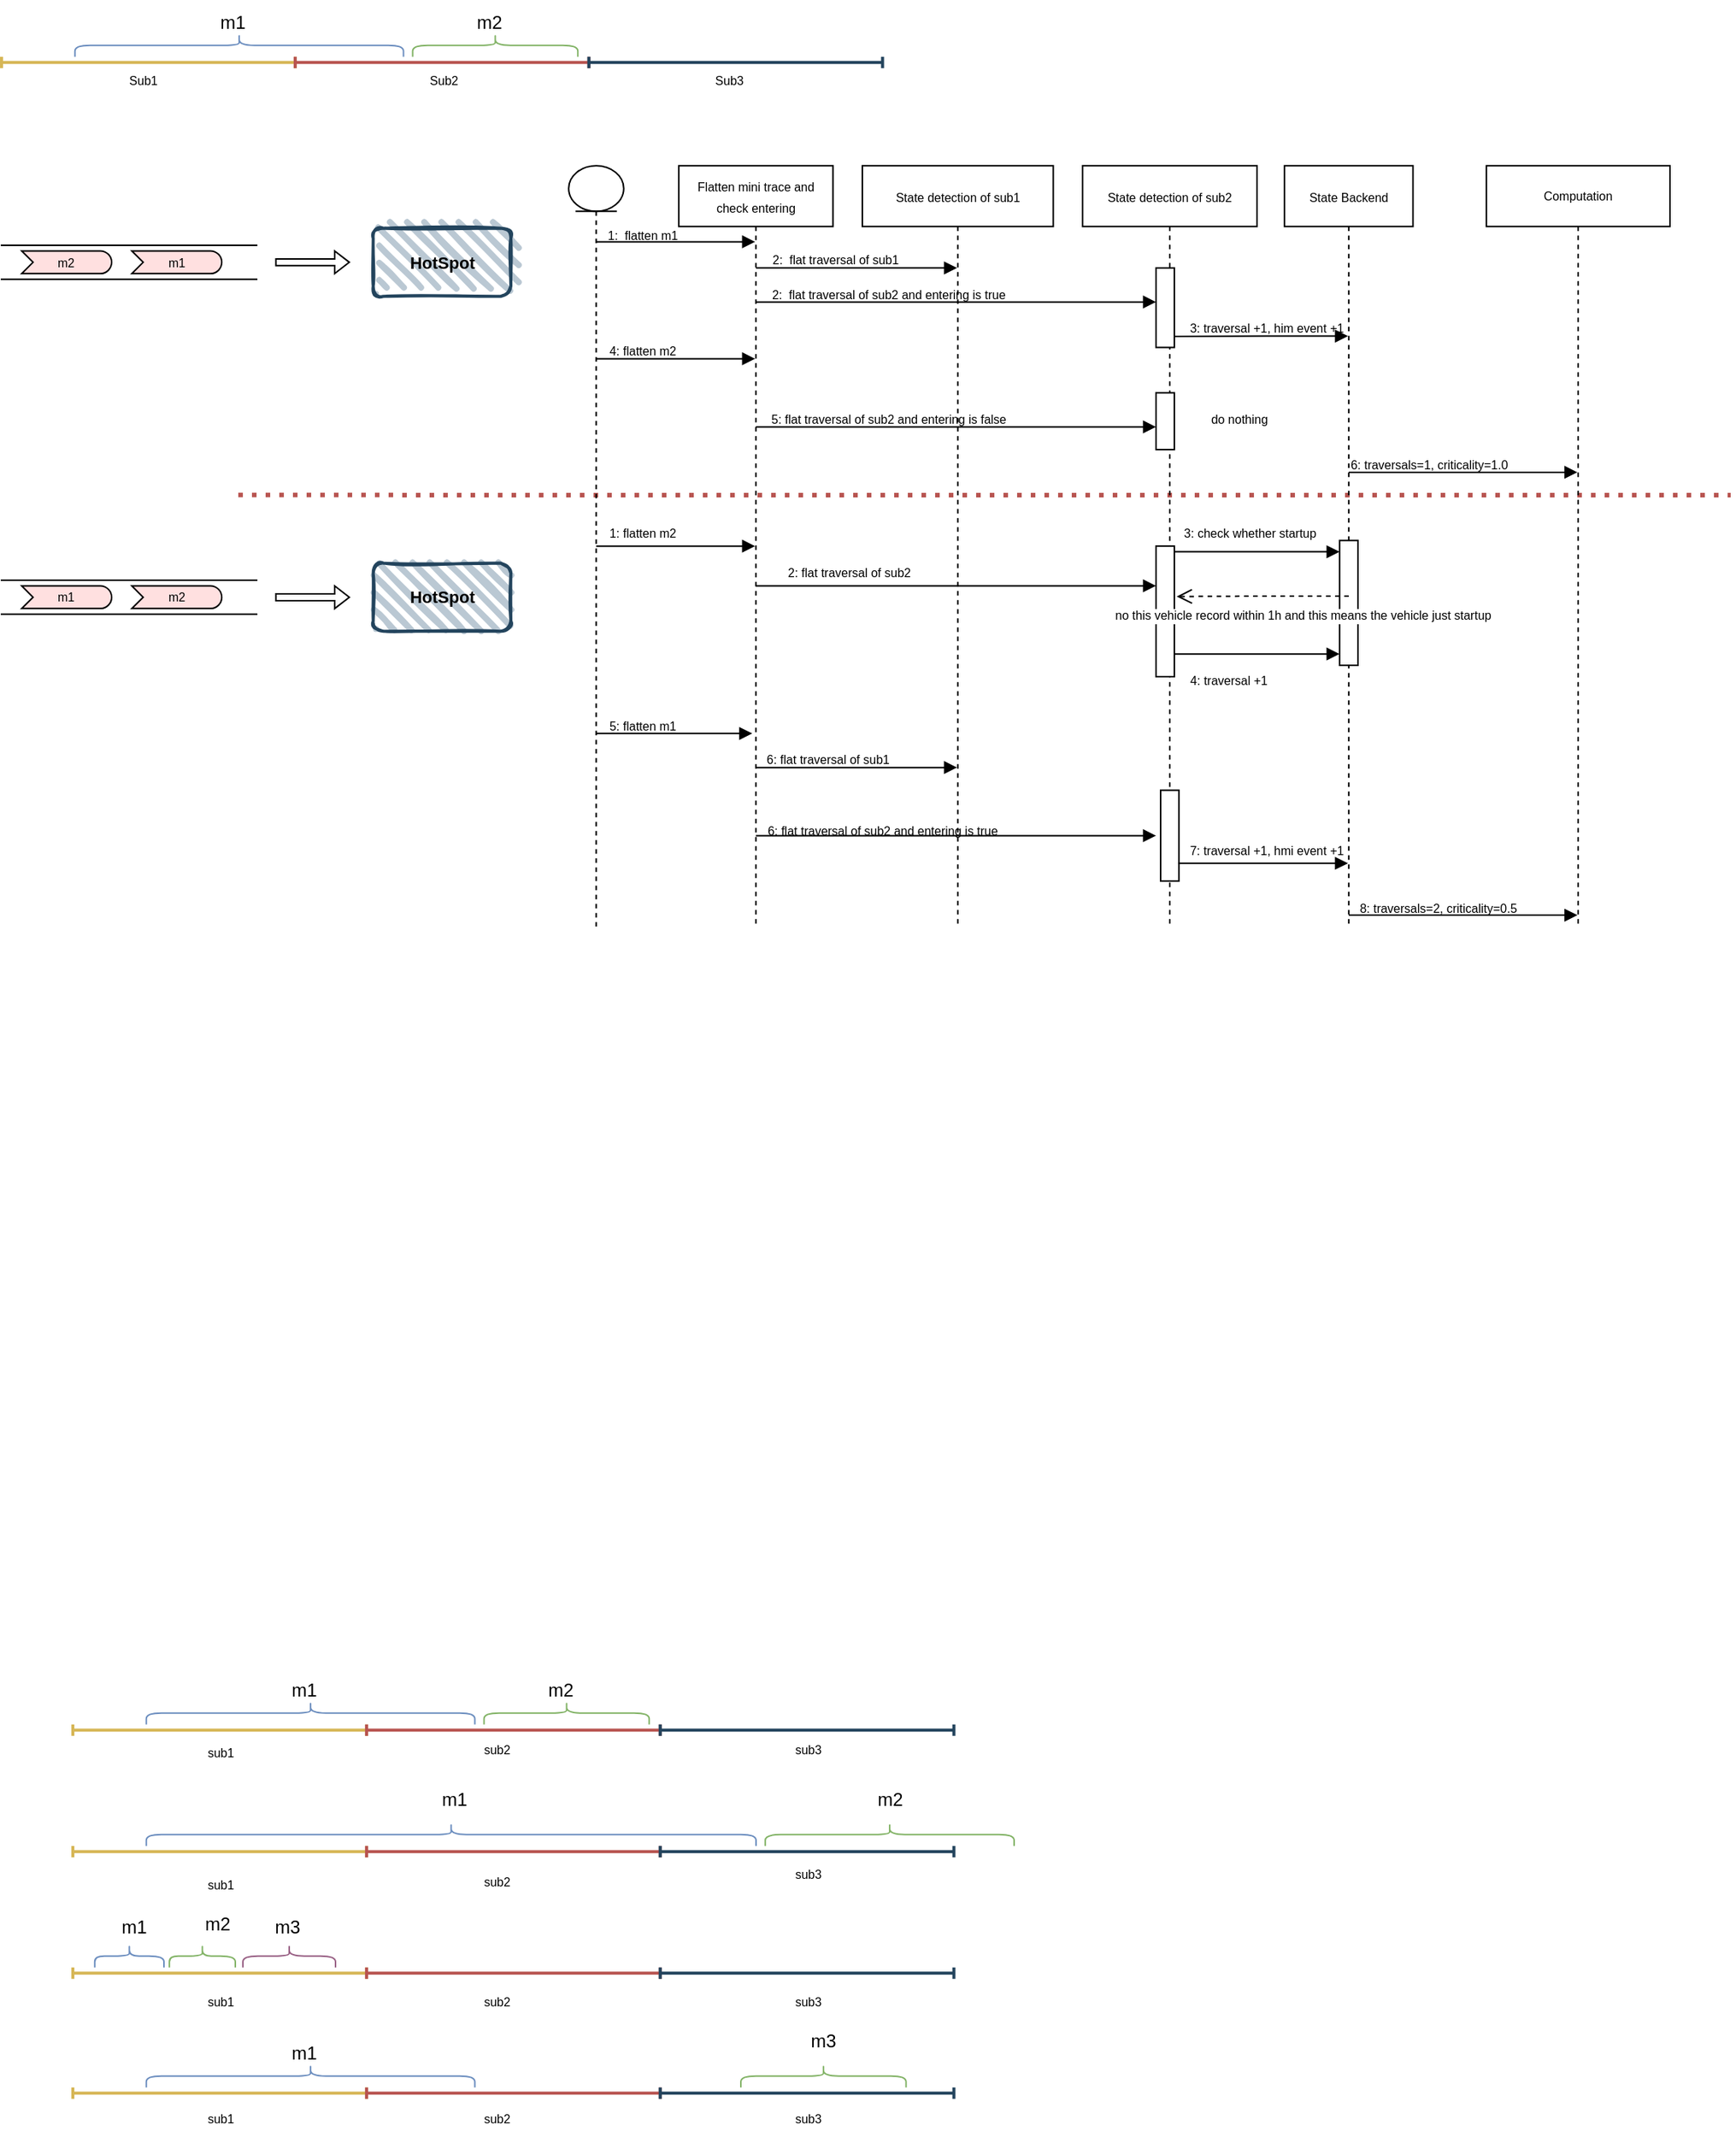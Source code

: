 <mxfile version="20.6.2" type="github">
  <diagram id="Re0tyrblCZsP9Vm3o1qq" name="第 1 页">
    <mxGraphModel dx="1416" dy="704" grid="1" gridSize="11" guides="1" tooltips="1" connect="1" arrows="1" fold="1" page="1" pageScale="1" pageWidth="827" pageHeight="1169" math="0" shadow="0">
      <root>
        <mxCell id="0" />
        <mxCell id="1" parent="0" />
        <mxCell id="pkjz_35HItkrrQwIqdnt-161" value="" style="group" parent="1" vertex="1" connectable="0">
          <mxGeometry x="41" y="90" width="1099" height="610" as="geometry" />
        </mxCell>
        <mxCell id="pkjz_35HItkrrQwIqdnt-41" value="" style="shape=crossbar;whiteSpace=wrap;html=1;rounded=1;fillColor=#fff2cc;strokeColor=#d6b656;strokeWidth=2;" parent="pkjz_35HItkrrQwIqdnt-161" vertex="1">
          <mxGeometry y="37.377" width="193.443" height="7.475" as="geometry" />
        </mxCell>
        <mxCell id="pkjz_35HItkrrQwIqdnt-42" value="" style="shape=crossbar;whiteSpace=wrap;html=1;rounded=1;fillColor=#f8cecc;strokeColor=#b85450;strokeWidth=2;" parent="pkjz_35HItkrrQwIqdnt-161" vertex="1">
          <mxGeometry x="193.443" y="37.377" width="193.443" height="7.475" as="geometry" />
        </mxCell>
        <mxCell id="pkjz_35HItkrrQwIqdnt-43" value="" style="shape=crossbar;whiteSpace=wrap;html=1;rounded=1;fillColor=#bac8d3;strokeColor=#23445d;strokeWidth=2;" parent="pkjz_35HItkrrQwIqdnt-161" vertex="1">
          <mxGeometry x="386.887" y="37.377" width="193.443" height="7.475" as="geometry" />
        </mxCell>
        <mxCell id="pkjz_35HItkrrQwIqdnt-45" value="" style="shape=curlyBracket;whiteSpace=wrap;html=1;rounded=1;labelPosition=left;verticalLabelPosition=middle;align=right;verticalAlign=middle;direction=south;fillColor=#dae8fc;strokeColor=#6c8ebf;" parent="pkjz_35HItkrrQwIqdnt-161" vertex="1">
          <mxGeometry x="48.361" y="22.426" width="216.415" height="14.951" as="geometry" />
        </mxCell>
        <mxCell id="pkjz_35HItkrrQwIqdnt-46" value="" style="shape=curlyBracket;whiteSpace=wrap;html=1;rounded=1;labelPosition=left;verticalLabelPosition=middle;align=right;verticalAlign=middle;direction=south;fillColor=#d5e8d4;strokeColor=#82b366;" parent="pkjz_35HItkrrQwIqdnt-161" vertex="1">
          <mxGeometry x="270.821" y="22.426" width="108.812" height="14.951" as="geometry" />
        </mxCell>
        <mxCell id="pkjz_35HItkrrQwIqdnt-47" value="m1" style="text;html=1;align=center;verticalAlign=middle;resizable=0;points=[];autosize=1;strokeColor=none;fillColor=none;" parent="pkjz_35HItkrrQwIqdnt-161" vertex="1">
          <mxGeometry x="132.388" width="40" height="30" as="geometry" />
        </mxCell>
        <mxCell id="pkjz_35HItkrrQwIqdnt-48" value="m2" style="text;html=1;align=center;verticalAlign=middle;resizable=0;points=[];autosize=1;strokeColor=none;fillColor=none;" parent="pkjz_35HItkrrQwIqdnt-161" vertex="1">
          <mxGeometry x="301.046" width="40" height="30" as="geometry" />
        </mxCell>
        <mxCell id="pkjz_35HItkrrQwIqdnt-49" value="&lt;font style=&quot;font-size: 8px;&quot;&gt;Sub1&lt;/font&gt;" style="text;html=1;align=center;verticalAlign=middle;resizable=0;points=[];autosize=1;strokeColor=none;fillColor=none;" parent="pkjz_35HItkrrQwIqdnt-161" vertex="1">
          <mxGeometry x="72.541" y="37.377" width="40" height="30" as="geometry" />
        </mxCell>
        <mxCell id="pkjz_35HItkrrQwIqdnt-50" value="&lt;font style=&quot;font-size: 8px;&quot;&gt;Sub2&lt;/font&gt;" style="text;html=1;align=center;verticalAlign=middle;resizable=0;points=[];autosize=1;strokeColor=none;fillColor=none;" parent="pkjz_35HItkrrQwIqdnt-161" vertex="1">
          <mxGeometry x="270.821" y="37.377" width="40" height="30" as="geometry" />
        </mxCell>
        <mxCell id="pkjz_35HItkrrQwIqdnt-51" value="&lt;font style=&quot;font-size: 8px;&quot;&gt;Sub3&lt;/font&gt;" style="text;html=1;align=center;verticalAlign=middle;resizable=0;points=[];autosize=1;strokeColor=none;fillColor=none;" parent="pkjz_35HItkrrQwIqdnt-161" vertex="1">
          <mxGeometry x="459.428" y="37.377" width="40" height="30" as="geometry" />
        </mxCell>
        <mxCell id="pkjz_35HItkrrQwIqdnt-66" value="" style="shape=partialRectangle;whiteSpace=wrap;html=1;left=0;right=0;fillColor=none;fontSize=8;" parent="pkjz_35HItkrrQwIqdnt-161" vertex="1">
          <mxGeometry y="161.471" width="168.054" height="22.426" as="geometry" />
        </mxCell>
        <mxCell id="pkjz_35HItkrrQwIqdnt-71" value="m1" style="html=1;outlineConnect=0;whiteSpace=wrap;fillColor=#FFE0E0;shape=mxgraph.archimate3.event;fontSize=8;" parent="pkjz_35HItkrrQwIqdnt-161" vertex="1">
          <mxGeometry x="85.84" y="165.208" width="59.242" height="14.951" as="geometry" />
        </mxCell>
        <mxCell id="pkjz_35HItkrrQwIqdnt-73" value="m2" style="html=1;outlineConnect=0;whiteSpace=wrap;fillColor=#FFE0E0;shape=mxgraph.archimate3.event;fontSize=8;" parent="pkjz_35HItkrrQwIqdnt-161" vertex="1">
          <mxGeometry x="13.299" y="165.208" width="59.242" height="14.951" as="geometry" />
        </mxCell>
        <mxCell id="pkjz_35HItkrrQwIqdnt-74" value="&lt;b&gt;&lt;font style=&quot;font-size: 11px;&quot;&gt;HotSpot&lt;/font&gt;&lt;/b&gt;" style="rounded=1;whiteSpace=wrap;html=1;strokeWidth=2;fillWeight=4;hachureGap=8;hachureAngle=45;fillColor=#bac8d3;sketch=1;fontSize=8;strokeColor=#23445d;" parent="pkjz_35HItkrrQwIqdnt-161" vertex="1">
          <mxGeometry x="244.827" y="150.257" width="90.677" height="44.853" as="geometry" />
        </mxCell>
        <mxCell id="pkjz_35HItkrrQwIqdnt-79" value="" style="shape=singleArrow;whiteSpace=wrap;html=1;fontSize=11;" parent="pkjz_35HItkrrQwIqdnt-161" vertex="1">
          <mxGeometry x="180.749" y="165.208" width="48.361" height="14.951" as="geometry" />
        </mxCell>
        <mxCell id="pkjz_35HItkrrQwIqdnt-88" value="&lt;font style=&quot;font-size: 8px;&quot;&gt;Flatten&amp;nbsp;mini trace and check entering&lt;/font&gt;" style="shape=umlLifeline;perimeter=lifelinePerimeter;whiteSpace=wrap;html=1;container=1;collapsible=0;recursiveResize=0;outlineConnect=0;fontSize=11;" parent="pkjz_35HItkrrQwIqdnt-161" vertex="1">
          <mxGeometry x="446.129" y="109.142" width="101.558" height="500.858" as="geometry" />
        </mxCell>
        <mxCell id="pkjz_35HItkrrQwIqdnt-129" value="" style="endArrow=none;html=1;rounded=0;dashed=1;dashPattern=1 2;fontSize=8;fillColor=#f8cecc;strokeColor=#b85450;gradientColor=#ea6b66;strokeWidth=3;" parent="pkjz_35HItkrrQwIqdnt-88" edge="1">
          <mxGeometry relative="1" as="geometry">
            <mxPoint x="-290.165" y="216.789" as="sourcePoint" />
            <mxPoint x="692.871" y="216.858" as="targetPoint" />
          </mxGeometry>
        </mxCell>
        <mxCell id="pkjz_35HItkrrQwIqdnt-130" value="" style="resizable=0;html=1;align=right;verticalAlign=bottom;fontSize=8;" parent="pkjz_35HItkrrQwIqdnt-129" connectable="0" vertex="1">
          <mxGeometry x="1" relative="1" as="geometry" />
        </mxCell>
        <mxCell id="pkjz_35HItkrrQwIqdnt-147" value="" style="html=1;verticalAlign=bottom;endArrow=block;rounded=0;strokeWidth=1;fontSize=8;" parent="pkjz_35HItkrrQwIqdnt-88" source="pkjz_35HItkrrQwIqdnt-92" edge="1">
          <mxGeometry width="80" relative="1" as="geometry">
            <mxPoint x="-48.361" y="373.775" as="sourcePoint" />
            <mxPoint x="48.361" y="373.775" as="targetPoint" />
          </mxGeometry>
        </mxCell>
        <mxCell id="pkjz_35HItkrrQwIqdnt-89" value="&lt;font style=&quot;font-size: 8px;&quot;&gt;State detection of sub1&lt;/font&gt;" style="shape=umlLifeline;perimeter=lifelinePerimeter;whiteSpace=wrap;html=1;container=1;collapsible=0;recursiveResize=0;outlineConnect=0;fontSize=11;" parent="pkjz_35HItkrrQwIqdnt-161" vertex="1">
          <mxGeometry x="567.031" y="109.142" width="125.738" height="500.858" as="geometry" />
        </mxCell>
        <mxCell id="pkjz_35HItkrrQwIqdnt-111" value="5: flat traversal of sub2 and entering is false" style="text;html=1;align=center;verticalAlign=middle;resizable=0;points=[];autosize=1;strokeColor=none;fillColor=none;fontSize=8;" parent="pkjz_35HItkrrQwIqdnt-89" vertex="1">
          <mxGeometry x="-72.541" y="156.985" width="180" height="20" as="geometry" />
        </mxCell>
        <mxCell id="pkjz_35HItkrrQwIqdnt-151" value="6: flat traversal of sub1" style="text;html=1;align=center;verticalAlign=middle;resizable=0;points=[];autosize=1;strokeColor=none;fillColor=none;fontSize=8;" parent="pkjz_35HItkrrQwIqdnt-89" vertex="1">
          <mxGeometry x="-72.541" y="381.25" width="100" height="20" as="geometry" />
        </mxCell>
        <mxCell id="pkjz_35HItkrrQwIqdnt-90" value="&lt;font style=&quot;font-size: 8px;&quot;&gt;State Backend&lt;/font&gt;" style="shape=umlLifeline;perimeter=lifelinePerimeter;whiteSpace=wrap;html=1;container=1;collapsible=0;recursiveResize=0;outlineConnect=0;fontSize=11;" parent="pkjz_35HItkrrQwIqdnt-161" vertex="1">
          <mxGeometry x="845.106" y="109.142" width="84.631" height="500.858" as="geometry" />
        </mxCell>
        <mxCell id="pkjz_35HItkrrQwIqdnt-140" value="" style="html=1;points=[];perimeter=orthogonalPerimeter;fontSize=8;" parent="pkjz_35HItkrrQwIqdnt-90" vertex="1">
          <mxGeometry x="36.271" y="246.691" width="12.09" height="82.23" as="geometry" />
        </mxCell>
        <mxCell id="pkjz_35HItkrrQwIqdnt-136" value="" style="html=1;verticalAlign=bottom;endArrow=block;rounded=0;fontSize=8;" parent="pkjz_35HItkrrQwIqdnt-90" edge="1">
          <mxGeometry width="80" relative="1" as="geometry">
            <mxPoint x="-72.541" y="254.167" as="sourcePoint" />
            <mxPoint x="36.271" y="254.167" as="targetPoint" />
            <Array as="points" />
          </mxGeometry>
        </mxCell>
        <mxCell id="pkjz_35HItkrrQwIqdnt-143" value="" style="html=1;verticalAlign=bottom;endArrow=block;rounded=0;fontSize=8;" parent="pkjz_35HItkrrQwIqdnt-90" edge="1">
          <mxGeometry width="80" relative="1" as="geometry">
            <mxPoint x="-72.541" y="321.446" as="sourcePoint" />
            <mxPoint x="36.271" y="321.446" as="targetPoint" />
            <Array as="points" />
          </mxGeometry>
        </mxCell>
        <mxCell id="pkjz_35HItkrrQwIqdnt-155" value="7: traversal +1, hmi event +1" style="text;html=1;align=center;verticalAlign=middle;resizable=0;points=[];autosize=1;strokeColor=none;fillColor=none;fontSize=8;" parent="pkjz_35HItkrrQwIqdnt-90" vertex="1">
          <mxGeometry x="-72.541" y="441.054" width="120" height="20" as="geometry" />
        </mxCell>
        <mxCell id="pkjz_35HItkrrQwIqdnt-92" value="" style="shape=umlLifeline;participant=umlEntity;perimeter=lifelinePerimeter;whiteSpace=wrap;html=1;container=1;collapsible=0;recursiveResize=0;verticalAlign=top;spacingTop=36;outlineConnect=0;fontSize=11;size=30;" parent="pkjz_35HItkrrQwIqdnt-161" vertex="1">
          <mxGeometry x="373.587" y="109.142" width="36.271" height="500.858" as="geometry" />
        </mxCell>
        <mxCell id="pkjz_35HItkrrQwIqdnt-95" value="" style="html=1;verticalAlign=bottom;endArrow=block;rounded=0;fontSize=11;" parent="pkjz_35HItkrrQwIqdnt-161" target="pkjz_35HItkrrQwIqdnt-88" edge="1">
          <mxGeometry width="80" relative="1" as="geometry">
            <mxPoint x="391.723" y="159.228" as="sourcePoint" />
            <mxPoint x="488.444" y="159.228" as="targetPoint" />
          </mxGeometry>
        </mxCell>
        <mxCell id="pkjz_35HItkrrQwIqdnt-96" value="&lt;font style=&quot;font-size: 8px;&quot;&gt;State detection of sub2&lt;/font&gt;" style="shape=umlLifeline;perimeter=lifelinePerimeter;whiteSpace=wrap;html=1;container=1;collapsible=0;recursiveResize=0;outlineConnect=0;fontSize=11;" parent="pkjz_35HItkrrQwIqdnt-161" vertex="1">
          <mxGeometry x="712.113" y="109.142" width="114.857" height="500.858" as="geometry" />
        </mxCell>
        <mxCell id="pkjz_35HItkrrQwIqdnt-117" value="" style="html=1;points=[];perimeter=orthogonalPerimeter;fontSize=8;" parent="pkjz_35HItkrrQwIqdnt-96" vertex="1">
          <mxGeometry x="48.361" y="149.51" width="12.09" height="37.377" as="geometry" />
        </mxCell>
        <mxCell id="pkjz_35HItkrrQwIqdnt-122" value="" style="html=1;points=[];perimeter=orthogonalPerimeter;fontSize=8;" parent="pkjz_35HItkrrQwIqdnt-96" vertex="1">
          <mxGeometry x="48.361" y="67.279" width="12.09" height="52.328" as="geometry" />
        </mxCell>
        <mxCell id="pkjz_35HItkrrQwIqdnt-135" value="" style="html=1;points=[];perimeter=orthogonalPerimeter;fontSize=8;" parent="pkjz_35HItkrrQwIqdnt-96" vertex="1">
          <mxGeometry x="48.361" y="250.429" width="12.09" height="85.968" as="geometry" />
        </mxCell>
        <mxCell id="pkjz_35HItkrrQwIqdnt-153" value="" style="html=1;points=[];perimeter=orthogonalPerimeter;fontSize=8;" parent="pkjz_35HItkrrQwIqdnt-96" vertex="1">
          <mxGeometry x="51.383" y="411.152" width="12.09" height="59.804" as="geometry" />
        </mxCell>
        <mxCell id="pkjz_35HItkrrQwIqdnt-97" value="" style="html=1;verticalAlign=bottom;endArrow=block;rounded=0;fontSize=11;" parent="pkjz_35HItkrrQwIqdnt-161" source="pkjz_35HItkrrQwIqdnt-88" target="pkjz_35HItkrrQwIqdnt-89" edge="1">
          <mxGeometry width="80" relative="1" as="geometry">
            <mxPoint x="494.49" y="179.688" as="sourcePoint" />
            <mxPoint x="627.482" y="228.75" as="targetPoint" />
            <Array as="points">
              <mxPoint x="530.76" y="176.422" />
              <mxPoint x="591.211" y="176.422" />
            </Array>
          </mxGeometry>
        </mxCell>
        <mxCell id="pkjz_35HItkrrQwIqdnt-99" value="&lt;span style=&quot;font-size: 8px;&quot;&gt;1:&amp;nbsp; flatten m1&lt;/span&gt;" style="text;html=1;align=center;verticalAlign=middle;resizable=0;points=[];autosize=1;strokeColor=none;fillColor=none;fontSize=11;" parent="pkjz_35HItkrrQwIqdnt-161" vertex="1">
          <mxGeometry x="386.887" y="139.044" width="70" height="30" as="geometry" />
        </mxCell>
        <mxCell id="pkjz_35HItkrrQwIqdnt-102" value="" style="html=1;verticalAlign=bottom;endArrow=block;rounded=0;fontSize=8;" parent="pkjz_35HItkrrQwIqdnt-161" source="pkjz_35HItkrrQwIqdnt-88" edge="1">
          <mxGeometry width="80" relative="1" as="geometry">
            <mxPoint x="494.49" y="195.11" as="sourcePoint" />
            <mxPoint x="760.474" y="198.848" as="targetPoint" />
            <Array as="points">
              <mxPoint x="579.121" y="198.848" />
            </Array>
          </mxGeometry>
        </mxCell>
        <mxCell id="pkjz_35HItkrrQwIqdnt-101" value="2:&amp;nbsp; flat traversal of sub1" style="text;html=1;align=center;verticalAlign=middle;resizable=0;points=[];autosize=1;strokeColor=none;fillColor=none;fontSize=8;" parent="pkjz_35HItkrrQwIqdnt-161" vertex="1">
          <mxGeometry x="494.49" y="161.471" width="110" height="20" as="geometry" />
        </mxCell>
        <mxCell id="pkjz_35HItkrrQwIqdnt-103" value="2:&amp;nbsp; flat traversal of sub2 and entering is true" style="text;html=1;align=center;verticalAlign=middle;resizable=0;points=[];autosize=1;strokeColor=none;fillColor=none;fontSize=8;" parent="pkjz_35HItkrrQwIqdnt-161" vertex="1">
          <mxGeometry x="494.49" y="183.897" width="180" height="20" as="geometry" />
        </mxCell>
        <mxCell id="pkjz_35HItkrrQwIqdnt-108" value="" style="html=1;verticalAlign=bottom;endArrow=block;rounded=0;fontSize=8;" parent="pkjz_35HItkrrQwIqdnt-161" source="pkjz_35HItkrrQwIqdnt-92" target="pkjz_35HItkrrQwIqdnt-88" edge="1">
          <mxGeometry width="80" relative="1" as="geometry">
            <mxPoint x="386.887" y="251.176" as="sourcePoint" />
            <mxPoint x="483.608" y="251.176" as="targetPoint" />
            <Array as="points">
              <mxPoint x="458.219" y="236.225" />
            </Array>
          </mxGeometry>
        </mxCell>
        <mxCell id="pkjz_35HItkrrQwIqdnt-109" value="4: flatten m2" style="text;html=1;align=center;verticalAlign=middle;resizable=0;points=[];autosize=1;strokeColor=none;fillColor=none;fontSize=8;" parent="pkjz_35HItkrrQwIqdnt-161" vertex="1">
          <mxGeometry x="386.887" y="221.275" width="70" height="20" as="geometry" />
        </mxCell>
        <mxCell id="pkjz_35HItkrrQwIqdnt-110" value="" style="html=1;verticalAlign=bottom;endArrow=block;rounded=0;fontSize=8;" parent="pkjz_35HItkrrQwIqdnt-161" source="pkjz_35HItkrrQwIqdnt-88" edge="1">
          <mxGeometry width="80" relative="1" as="geometry">
            <mxPoint x="507.789" y="266.127" as="sourcePoint" />
            <mxPoint x="760.474" y="281.078" as="targetPoint" />
            <Array as="points">
              <mxPoint x="651.662" y="281.078" />
            </Array>
          </mxGeometry>
        </mxCell>
        <mxCell id="pkjz_35HItkrrQwIqdnt-121" value="do nothing" style="text;html=1;align=center;verticalAlign=middle;resizable=0;points=[];autosize=1;strokeColor=none;fillColor=none;fontSize=8;" parent="pkjz_35HItkrrQwIqdnt-161" vertex="1">
          <mxGeometry x="784.655" y="266.127" width="60" height="20" as="geometry" />
        </mxCell>
        <mxCell id="pkjz_35HItkrrQwIqdnt-124" value="" style="shape=partialRectangle;whiteSpace=wrap;html=1;left=0;right=0;fillColor=none;fontSize=8;" parent="pkjz_35HItkrrQwIqdnt-161" vertex="1">
          <mxGeometry y="381.998" width="168.054" height="22.426" as="geometry" />
        </mxCell>
        <mxCell id="pkjz_35HItkrrQwIqdnt-125" value="m2" style="html=1;outlineConnect=0;whiteSpace=wrap;fillColor=#FFE0E0;shape=mxgraph.archimate3.event;fontSize=8;" parent="pkjz_35HItkrrQwIqdnt-161" vertex="1">
          <mxGeometry x="85.84" y="385.735" width="59.242" height="14.951" as="geometry" />
        </mxCell>
        <mxCell id="pkjz_35HItkrrQwIqdnt-126" value="m1" style="html=1;outlineConnect=0;whiteSpace=wrap;fillColor=#FFE0E0;shape=mxgraph.archimate3.event;fontSize=8;" parent="pkjz_35HItkrrQwIqdnt-161" vertex="1">
          <mxGeometry x="13.299" y="385.735" width="59.242" height="14.951" as="geometry" />
        </mxCell>
        <mxCell id="pkjz_35HItkrrQwIqdnt-127" value="&lt;b&gt;&lt;font style=&quot;font-size: 11px;&quot;&gt;HotSpot&lt;/font&gt;&lt;/b&gt;" style="rounded=1;whiteSpace=wrap;html=1;strokeWidth=2;fillWeight=4;hachureGap=8;hachureAngle=45;fillColor=#bac8d3;sketch=1;fontSize=8;strokeColor=#23445d;" parent="pkjz_35HItkrrQwIqdnt-161" vertex="1">
          <mxGeometry x="244.827" y="370.784" width="90.677" height="44.853" as="geometry" />
        </mxCell>
        <mxCell id="pkjz_35HItkrrQwIqdnt-128" value="" style="shape=singleArrow;whiteSpace=wrap;html=1;fontSize=11;" parent="pkjz_35HItkrrQwIqdnt-161" vertex="1">
          <mxGeometry x="180.749" y="385.735" width="48.361" height="14.951" as="geometry" />
        </mxCell>
        <mxCell id="pkjz_35HItkrrQwIqdnt-131" value="" style="html=1;verticalAlign=bottom;endArrow=block;rounded=0;fontSize=8;" parent="pkjz_35HItkrrQwIqdnt-161" source="pkjz_35HItkrrQwIqdnt-92" target="pkjz_35HItkrrQwIqdnt-88" edge="1">
          <mxGeometry width="80" relative="1" as="geometry">
            <mxPoint x="397.768" y="359.257" as="sourcePoint" />
            <mxPoint x="494.49" y="359.257" as="targetPoint" />
          </mxGeometry>
        </mxCell>
        <mxCell id="pkjz_35HItkrrQwIqdnt-132" value="1: flatten m2" style="text;html=1;align=center;verticalAlign=middle;resizable=0;points=[];autosize=1;strokeColor=none;fillColor=none;fontSize=8;" parent="pkjz_35HItkrrQwIqdnt-161" vertex="1">
          <mxGeometry x="386.887" y="340.882" width="70" height="20" as="geometry" />
        </mxCell>
        <mxCell id="pkjz_35HItkrrQwIqdnt-133" value="" style="html=1;verticalAlign=bottom;endArrow=block;rounded=0;fontSize=8;" parent="pkjz_35HItkrrQwIqdnt-161" source="pkjz_35HItkrrQwIqdnt-88" edge="1">
          <mxGeometry width="80" relative="1" as="geometry">
            <mxPoint x="507.789" y="381.998" as="sourcePoint" />
            <mxPoint x="760.474" y="385.735" as="targetPoint" />
            <Array as="points">
              <mxPoint x="663.752" y="385.735" />
            </Array>
          </mxGeometry>
        </mxCell>
        <mxCell id="pkjz_35HItkrrQwIqdnt-134" value="2: flat traversal of sub2" style="text;html=1;align=center;verticalAlign=middle;resizable=0;points=[];autosize=1;strokeColor=none;fillColor=none;fontSize=8;" parent="pkjz_35HItkrrQwIqdnt-161" vertex="1">
          <mxGeometry x="507.789" y="367.047" width="100" height="20" as="geometry" />
        </mxCell>
        <mxCell id="pkjz_35HItkrrQwIqdnt-138" value="4: traversal +1" style="text;html=1;align=center;verticalAlign=middle;resizable=0;points=[];autosize=1;strokeColor=none;fillColor=none;fontSize=8;" parent="pkjz_35HItkrrQwIqdnt-161" vertex="1">
          <mxGeometry x="772.564" y="438.064" width="70" height="20" as="geometry" />
        </mxCell>
        <mxCell id="pkjz_35HItkrrQwIqdnt-141" value="no this vehicle record within 1h and this means the vehicle just startup" style="html=1;verticalAlign=bottom;endArrow=open;dashed=1;endSize=8;rounded=0;fontSize=8;entryX=1.125;entryY=0.386;entryDx=0;entryDy=0;entryPerimeter=0;" parent="pkjz_35HItkrrQwIqdnt-161" target="pkjz_35HItkrrQwIqdnt-135" edge="1">
          <mxGeometry x="-0.467" y="21" relative="1" as="geometry">
            <mxPoint x="887.421" y="392.463" as="sourcePoint" />
            <mxPoint x="772.564" y="363.309" as="targetPoint" />
            <Array as="points">
              <mxPoint x="833.015" y="392.463" />
            </Array>
            <mxPoint as="offset" />
          </mxGeometry>
        </mxCell>
        <mxCell id="pkjz_35HItkrrQwIqdnt-145" value="3: check whether startup" style="text;html=1;align=center;verticalAlign=middle;resizable=0;points=[];autosize=1;strokeColor=none;fillColor=none;fontSize=8;" parent="pkjz_35HItkrrQwIqdnt-161" vertex="1">
          <mxGeometry x="766.519" y="340.882" width="110" height="20" as="geometry" />
        </mxCell>
        <mxCell id="pkjz_35HItkrrQwIqdnt-148" value="5: flatten m1" style="text;html=1;align=center;verticalAlign=middle;resizable=0;points=[];autosize=1;strokeColor=none;fillColor=none;fontSize=8;" parent="pkjz_35HItkrrQwIqdnt-161" vertex="1">
          <mxGeometry x="386.887" y="467.966" width="70" height="20" as="geometry" />
        </mxCell>
        <mxCell id="pkjz_35HItkrrQwIqdnt-149" value="" style="html=1;verticalAlign=bottom;endArrow=block;rounded=0;strokeWidth=1;fontSize=8;" parent="pkjz_35HItkrrQwIqdnt-161" source="pkjz_35HItkrrQwIqdnt-88" target="pkjz_35HItkrrQwIqdnt-89" edge="1">
          <mxGeometry width="80" relative="1" as="geometry">
            <mxPoint x="507.789" y="512.819" as="sourcePoint" />
            <mxPoint x="604.51" y="512.819" as="targetPoint" />
            <Array as="points">
              <mxPoint x="579.121" y="505.343" />
            </Array>
          </mxGeometry>
        </mxCell>
        <mxCell id="pkjz_35HItkrrQwIqdnt-150" value="" style="html=1;verticalAlign=bottom;endArrow=block;rounded=0;strokeWidth=1;fontSize=8;" parent="pkjz_35HItkrrQwIqdnt-161" source="pkjz_35HItkrrQwIqdnt-88" edge="1">
          <mxGeometry width="80" relative="1" as="geometry">
            <mxPoint x="508.595" y="550.196" as="sourcePoint" />
            <mxPoint x="760.474" y="550.196" as="targetPoint" />
            <Array as="points">
              <mxPoint x="591.211" y="550.196" />
            </Array>
          </mxGeometry>
        </mxCell>
        <mxCell id="pkjz_35HItkrrQwIqdnt-152" value="6: flat traversal of sub2 and entering is true" style="text;html=1;align=center;verticalAlign=middle;resizable=0;points=[];autosize=1;strokeColor=none;fillColor=none;fontSize=8;" parent="pkjz_35HItkrrQwIqdnt-161" vertex="1">
          <mxGeometry x="489.653" y="536.74" width="180" height="20" as="geometry" />
        </mxCell>
        <mxCell id="pkjz_35HItkrrQwIqdnt-154" value="" style="html=1;verticalAlign=bottom;endArrow=block;rounded=0;strokeWidth=1;fontSize=8;exitX=0.958;exitY=0.804;exitDx=0;exitDy=0;exitPerimeter=0;" parent="pkjz_35HItkrrQwIqdnt-161" source="pkjz_35HItkrrQwIqdnt-153" target="pkjz_35HItkrrQwIqdnt-90" edge="1">
          <mxGeometry width="80" relative="1" as="geometry">
            <mxPoint x="784.655" y="572.623" as="sourcePoint" />
            <mxPoint x="881.376" y="572.623" as="targetPoint" />
          </mxGeometry>
        </mxCell>
        <mxCell id="pkjz_35HItkrrQwIqdnt-156" value="Computation" style="shape=umlLifeline;perimeter=lifelinePerimeter;whiteSpace=wrap;html=1;container=1;collapsible=0;recursiveResize=0;outlineConnect=0;fontSize=8;" parent="pkjz_35HItkrrQwIqdnt-161" vertex="1">
          <mxGeometry x="978.098" y="109.142" width="120.902" height="500.858" as="geometry" />
        </mxCell>
        <mxCell id="pkjz_35HItkrrQwIqdnt-160" value="8: traversals=2, criticality=0.5" style="text;html=1;align=center;verticalAlign=middle;resizable=0;points=[];autosize=1;strokeColor=none;fillColor=none;fontSize=8;" parent="pkjz_35HItkrrQwIqdnt-156" vertex="1">
          <mxGeometry x="-96.722" y="478.431" width="130" height="20" as="geometry" />
        </mxCell>
        <mxCell id="pkjz_35HItkrrQwIqdnt-157" value="" style="html=1;verticalAlign=bottom;endArrow=block;rounded=0;strokeWidth=1;fontSize=8;" parent="pkjz_35HItkrrQwIqdnt-161" source="pkjz_35HItkrrQwIqdnt-90" target="pkjz_35HItkrrQwIqdnt-156" edge="1">
          <mxGeometry width="80" relative="1" as="geometry">
            <mxPoint x="917.647" y="288.554" as="sourcePoint" />
            <mxPoint x="1014.369" y="288.554" as="targetPoint" />
            <Array as="points">
              <mxPoint x="978.098" y="310.98" />
            </Array>
          </mxGeometry>
        </mxCell>
        <mxCell id="pkjz_35HItkrrQwIqdnt-158" value="6: traversals=1, criticality=1.0" style="text;html=1;align=center;verticalAlign=middle;resizable=0;points=[];autosize=1;strokeColor=none;fillColor=none;fontSize=8;" parent="pkjz_35HItkrrQwIqdnt-161" vertex="1">
          <mxGeometry x="875.331" y="296.029" width="130" height="20" as="geometry" />
        </mxCell>
        <mxCell id="pkjz_35HItkrrQwIqdnt-105" value="3: traversal +1, him event +1" style="text;html=1;align=center;verticalAlign=middle;resizable=0;points=[];autosize=1;strokeColor=none;fillColor=none;fontSize=8;" parent="pkjz_35HItkrrQwIqdnt-161" vertex="1">
          <mxGeometry x="772.564" y="206.324" width="120" height="20" as="geometry" />
        </mxCell>
        <mxCell id="pkjz_35HItkrrQwIqdnt-104" value="" style="html=1;verticalAlign=bottom;endArrow=block;rounded=0;fontSize=8;exitX=1.036;exitY=0.861;exitDx=0;exitDy=0;exitPerimeter=0;" parent="pkjz_35HItkrrQwIqdnt-161" source="pkjz_35HItkrrQwIqdnt-122" target="pkjz_35HItkrrQwIqdnt-90" edge="1">
          <mxGeometry width="80" relative="1" as="geometry">
            <mxPoint x="779" y="220" as="sourcePoint" />
            <mxPoint x="881.376" y="213.799" as="targetPoint" />
            <Array as="points">
              <mxPoint x="833.015" y="221.275" />
            </Array>
          </mxGeometry>
        </mxCell>
        <mxCell id="pkjz_35HItkrrQwIqdnt-159" value="" style="html=1;verticalAlign=bottom;endArrow=block;rounded=0;strokeWidth=1;fontSize=8;" parent="pkjz_35HItkrrQwIqdnt-161" source="pkjz_35HItkrrQwIqdnt-90" target="pkjz_35HItkrrQwIqdnt-156" edge="1">
          <mxGeometry width="80" relative="1" as="geometry">
            <mxPoint x="893.466" y="602.525" as="sourcePoint" />
            <mxPoint x="990.188" y="602.525" as="targetPoint" />
            <Array as="points">
              <mxPoint x="1002.278" y="602.525" />
            </Array>
          </mxGeometry>
        </mxCell>
        <mxCell id="EDN6SahsGzkHJHIuNWbJ-43" value="" style="shape=crossbar;whiteSpace=wrap;html=1;rounded=1;fillColor=#fff2cc;strokeColor=#d6b656;strokeWidth=2;" vertex="1" parent="1">
          <mxGeometry x="88" y="1225.377" width="193.443" height="7.475" as="geometry" />
        </mxCell>
        <mxCell id="EDN6SahsGzkHJHIuNWbJ-44" value="" style="shape=crossbar;whiteSpace=wrap;html=1;rounded=1;fillColor=#f8cecc;strokeColor=#b85450;strokeWidth=2;" vertex="1" parent="1">
          <mxGeometry x="281.443" y="1225.377" width="193.443" height="7.475" as="geometry" />
        </mxCell>
        <mxCell id="EDN6SahsGzkHJHIuNWbJ-45" value="" style="shape=crossbar;whiteSpace=wrap;html=1;rounded=1;fillColor=#bac8d3;strokeColor=#23445d;strokeWidth=2;" vertex="1" parent="1">
          <mxGeometry x="474.887" y="1225.377" width="193.443" height="7.475" as="geometry" />
        </mxCell>
        <mxCell id="EDN6SahsGzkHJHIuNWbJ-46" value="" style="shape=curlyBracket;whiteSpace=wrap;html=1;rounded=1;labelPosition=left;verticalLabelPosition=middle;align=right;verticalAlign=middle;direction=south;fillColor=#dae8fc;strokeColor=#6c8ebf;" vertex="1" parent="1">
          <mxGeometry x="136.361" y="1210.426" width="216.415" height="14.951" as="geometry" />
        </mxCell>
        <mxCell id="EDN6SahsGzkHJHIuNWbJ-47" value="" style="shape=curlyBracket;whiteSpace=wrap;html=1;rounded=1;labelPosition=left;verticalLabelPosition=middle;align=right;verticalAlign=middle;direction=south;fillColor=#d5e8d4;strokeColor=#82b366;" vertex="1" parent="1">
          <mxGeometry x="358.821" y="1210.426" width="108.812" height="14.951" as="geometry" />
        </mxCell>
        <mxCell id="EDN6SahsGzkHJHIuNWbJ-48" value="m1" style="text;html=1;align=center;verticalAlign=middle;resizable=0;points=[];autosize=1;strokeColor=none;fillColor=none;" vertex="1" parent="1">
          <mxGeometry x="220.388" y="1188" width="40" height="30" as="geometry" />
        </mxCell>
        <mxCell id="EDN6SahsGzkHJHIuNWbJ-49" value="m2" style="text;html=1;align=center;verticalAlign=middle;resizable=0;points=[];autosize=1;strokeColor=none;fillColor=none;" vertex="1" parent="1">
          <mxGeometry x="389.046" y="1188" width="40" height="30" as="geometry" />
        </mxCell>
        <mxCell id="EDN6SahsGzkHJHIuNWbJ-50" value="" style="shape=crossbar;whiteSpace=wrap;html=1;rounded=1;fillColor=#fff2cc;strokeColor=#d6b656;strokeWidth=2;" vertex="1" parent="1">
          <mxGeometry x="88" y="1305.377" width="193.443" height="7.475" as="geometry" />
        </mxCell>
        <mxCell id="EDN6SahsGzkHJHIuNWbJ-51" value="" style="shape=crossbar;whiteSpace=wrap;html=1;rounded=1;fillColor=#f8cecc;strokeColor=#b85450;strokeWidth=2;" vertex="1" parent="1">
          <mxGeometry x="281.443" y="1305.377" width="193.443" height="7.475" as="geometry" />
        </mxCell>
        <mxCell id="EDN6SahsGzkHJHIuNWbJ-52" value="" style="shape=crossbar;whiteSpace=wrap;html=1;rounded=1;fillColor=#bac8d3;strokeColor=#23445d;strokeWidth=2;" vertex="1" parent="1">
          <mxGeometry x="474.887" y="1305.377" width="193.443" height="7.475" as="geometry" />
        </mxCell>
        <mxCell id="EDN6SahsGzkHJHIuNWbJ-53" value="" style="shape=curlyBracket;whiteSpace=wrap;html=1;rounded=1;labelPosition=left;verticalLabelPosition=middle;align=right;verticalAlign=middle;direction=south;fillColor=#dae8fc;strokeColor=#6c8ebf;" vertex="1" parent="1">
          <mxGeometry x="136.36" y="1290.43" width="401.64" height="14.95" as="geometry" />
        </mxCell>
        <mxCell id="EDN6SahsGzkHJHIuNWbJ-54" value="" style="shape=curlyBracket;whiteSpace=wrap;html=1;rounded=1;labelPosition=left;verticalLabelPosition=middle;align=right;verticalAlign=middle;direction=south;fillColor=#d5e8d4;strokeColor=#82b366;" vertex="1" parent="1">
          <mxGeometry x="544.09" y="1290.43" width="163.91" height="14.95" as="geometry" />
        </mxCell>
        <mxCell id="EDN6SahsGzkHJHIuNWbJ-55" value="m1" style="text;html=1;align=center;verticalAlign=middle;resizable=0;points=[];autosize=1;strokeColor=none;fillColor=none;" vertex="1" parent="1">
          <mxGeometry x="318.818" y="1260.43" width="40" height="30" as="geometry" />
        </mxCell>
        <mxCell id="EDN6SahsGzkHJHIuNWbJ-56" value="m2" style="text;html=1;align=center;verticalAlign=middle;resizable=0;points=[];autosize=1;strokeColor=none;fillColor=none;" vertex="1" parent="1">
          <mxGeometry x="606.046" y="1260.43" width="40" height="30" as="geometry" />
        </mxCell>
        <mxCell id="EDN6SahsGzkHJHIuNWbJ-57" value="" style="shape=crossbar;whiteSpace=wrap;html=1;rounded=1;fillColor=#fff2cc;strokeColor=#d6b656;strokeWidth=2;" vertex="1" parent="1">
          <mxGeometry x="88" y="1385.377" width="193.443" height="7.475" as="geometry" />
        </mxCell>
        <mxCell id="EDN6SahsGzkHJHIuNWbJ-58" value="" style="shape=crossbar;whiteSpace=wrap;html=1;rounded=1;fillColor=#f8cecc;strokeColor=#b85450;strokeWidth=2;" vertex="1" parent="1">
          <mxGeometry x="281.443" y="1385.377" width="193.443" height="7.475" as="geometry" />
        </mxCell>
        <mxCell id="EDN6SahsGzkHJHIuNWbJ-59" value="" style="shape=crossbar;whiteSpace=wrap;html=1;rounded=1;fillColor=#bac8d3;strokeColor=#23445d;strokeWidth=2;" vertex="1" parent="1">
          <mxGeometry x="474.887" y="1385.377" width="193.443" height="7.475" as="geometry" />
        </mxCell>
        <mxCell id="EDN6SahsGzkHJHIuNWbJ-60" value="" style="shape=curlyBracket;whiteSpace=wrap;html=1;rounded=1;labelPosition=left;verticalLabelPosition=middle;align=right;verticalAlign=middle;direction=south;fillColor=#dae8fc;strokeColor=#6c8ebf;" vertex="1" parent="1">
          <mxGeometry x="102.4" y="1370.43" width="45.6" height="14.95" as="geometry" />
        </mxCell>
        <mxCell id="EDN6SahsGzkHJHIuNWbJ-61" value="" style="shape=curlyBracket;whiteSpace=wrap;html=1;rounded=1;labelPosition=left;verticalLabelPosition=middle;align=right;verticalAlign=middle;direction=south;fillColor=#d5e8d4;strokeColor=#82b366;" vertex="1" parent="1">
          <mxGeometry x="151.58" y="1370.43" width="43.42" height="14.95" as="geometry" />
        </mxCell>
        <mxCell id="EDN6SahsGzkHJHIuNWbJ-62" value="m1" style="text;html=1;align=center;verticalAlign=middle;resizable=0;points=[];autosize=1;strokeColor=none;fillColor=none;" vertex="1" parent="1">
          <mxGeometry x="107.998" y="1343.5" width="40" height="30" as="geometry" />
        </mxCell>
        <mxCell id="EDN6SahsGzkHJHIuNWbJ-63" value="m2" style="text;html=1;align=center;verticalAlign=middle;resizable=0;points=[];autosize=1;strokeColor=none;fillColor=none;" vertex="1" parent="1">
          <mxGeometry x="162.716" y="1342" width="40" height="30" as="geometry" />
        </mxCell>
        <mxCell id="EDN6SahsGzkHJHIuNWbJ-64" value="" style="shape=crossbar;whiteSpace=wrap;html=1;rounded=1;fillColor=#fff2cc;strokeColor=#d6b656;strokeWidth=2;" vertex="1" parent="1">
          <mxGeometry x="88" y="1464.377" width="193.443" height="7.475" as="geometry" />
        </mxCell>
        <mxCell id="EDN6SahsGzkHJHIuNWbJ-65" value="" style="shape=crossbar;whiteSpace=wrap;html=1;rounded=1;fillColor=#f8cecc;strokeColor=#b85450;strokeWidth=2;" vertex="1" parent="1">
          <mxGeometry x="281.443" y="1464.377" width="193.443" height="7.475" as="geometry" />
        </mxCell>
        <mxCell id="EDN6SahsGzkHJHIuNWbJ-66" value="" style="shape=crossbar;whiteSpace=wrap;html=1;rounded=1;fillColor=#bac8d3;strokeColor=#23445d;strokeWidth=2;" vertex="1" parent="1">
          <mxGeometry x="474.887" y="1464.377" width="193.443" height="7.475" as="geometry" />
        </mxCell>
        <mxCell id="EDN6SahsGzkHJHIuNWbJ-67" value="" style="shape=curlyBracket;whiteSpace=wrap;html=1;rounded=1;labelPosition=left;verticalLabelPosition=middle;align=right;verticalAlign=middle;direction=south;fillColor=#dae8fc;strokeColor=#6c8ebf;" vertex="1" parent="1">
          <mxGeometry x="136.361" y="1449.426" width="216.415" height="14.951" as="geometry" />
        </mxCell>
        <mxCell id="EDN6SahsGzkHJHIuNWbJ-68" value="" style="shape=curlyBracket;whiteSpace=wrap;html=1;rounded=1;labelPosition=left;verticalLabelPosition=middle;align=right;verticalAlign=middle;direction=south;fillColor=#d5e8d4;strokeColor=#82b366;" vertex="1" parent="1">
          <mxGeometry x="528.001" y="1449.426" width="108.812" height="14.951" as="geometry" />
        </mxCell>
        <mxCell id="EDN6SahsGzkHJHIuNWbJ-69" value="m1" style="text;html=1;align=center;verticalAlign=middle;resizable=0;points=[];autosize=1;strokeColor=none;fillColor=none;" vertex="1" parent="1">
          <mxGeometry x="220.388" y="1427" width="40" height="30" as="geometry" />
        </mxCell>
        <mxCell id="EDN6SahsGzkHJHIuNWbJ-70" value="m3" style="text;html=1;align=center;verticalAlign=middle;resizable=0;points=[];autosize=1;strokeColor=none;fillColor=none;" vertex="1" parent="1">
          <mxGeometry x="562.406" y="1419.43" width="40" height="30" as="geometry" />
        </mxCell>
        <mxCell id="EDN6SahsGzkHJHIuNWbJ-71" value="sub1" style="text;html=1;align=center;verticalAlign=middle;resizable=0;points=[];autosize=1;strokeColor=none;fillColor=none;fontSize=8;" vertex="1" parent="1">
          <mxGeometry x="162.72" y="1232.85" width="44" height="22" as="geometry" />
        </mxCell>
        <mxCell id="EDN6SahsGzkHJHIuNWbJ-72" value="sub2" style="text;html=1;align=center;verticalAlign=middle;resizable=0;points=[];autosize=1;strokeColor=none;fillColor=none;fontSize=8;" vertex="1" parent="1">
          <mxGeometry x="345.05" y="1231" width="44" height="22" as="geometry" />
        </mxCell>
        <mxCell id="EDN6SahsGzkHJHIuNWbJ-73" value="sub3" style="text;html=1;align=center;verticalAlign=middle;resizable=0;points=[];autosize=1;strokeColor=none;fillColor=none;fontSize=8;" vertex="1" parent="1">
          <mxGeometry x="549.61" y="1231" width="44" height="22" as="geometry" />
        </mxCell>
        <mxCell id="EDN6SahsGzkHJHIuNWbJ-74" value="sub1" style="text;html=1;align=center;verticalAlign=middle;resizable=0;points=[];autosize=1;strokeColor=none;fillColor=none;fontSize=8;" vertex="1" parent="1">
          <mxGeometry x="162.72" y="1320" width="44" height="22" as="geometry" />
        </mxCell>
        <mxCell id="EDN6SahsGzkHJHIuNWbJ-75" value="sub1" style="text;html=1;align=center;verticalAlign=middle;resizable=0;points=[];autosize=1;strokeColor=none;fillColor=none;fontSize=8;" vertex="1" parent="1">
          <mxGeometry x="162.72" y="1397.43" width="44" height="22" as="geometry" />
        </mxCell>
        <mxCell id="EDN6SahsGzkHJHIuNWbJ-76" value="sub1" style="text;html=1;align=center;verticalAlign=middle;resizable=0;points=[];autosize=1;strokeColor=none;fillColor=none;fontSize=8;" vertex="1" parent="1">
          <mxGeometry x="162.72" y="1474" width="44" height="22" as="geometry" />
        </mxCell>
        <mxCell id="EDN6SahsGzkHJHIuNWbJ-77" value="sub2" style="text;html=1;align=center;verticalAlign=middle;resizable=0;points=[];autosize=1;strokeColor=none;fillColor=none;fontSize=8;" vertex="1" parent="1">
          <mxGeometry x="345.05" y="1318.43" width="44" height="22" as="geometry" />
        </mxCell>
        <mxCell id="EDN6SahsGzkHJHIuNWbJ-78" value="sub2" style="text;html=1;align=center;verticalAlign=middle;resizable=0;points=[];autosize=1;strokeColor=none;fillColor=none;fontSize=8;" vertex="1" parent="1">
          <mxGeometry x="345.05" y="1397.43" width="44" height="22" as="geometry" />
        </mxCell>
        <mxCell id="EDN6SahsGzkHJHIuNWbJ-79" value="sub2" style="text;html=1;align=center;verticalAlign=middle;resizable=0;points=[];autosize=1;strokeColor=none;fillColor=none;fontSize=8;" vertex="1" parent="1">
          <mxGeometry x="345.05" y="1474" width="44" height="22" as="geometry" />
        </mxCell>
        <mxCell id="EDN6SahsGzkHJHIuNWbJ-80" value="sub3" style="text;html=1;align=center;verticalAlign=middle;resizable=0;points=[];autosize=1;strokeColor=none;fillColor=none;fontSize=8;" vertex="1" parent="1">
          <mxGeometry x="549.61" y="1312.85" width="44" height="22" as="geometry" />
        </mxCell>
        <mxCell id="EDN6SahsGzkHJHIuNWbJ-81" value="sub3" style="text;html=1;align=center;verticalAlign=middle;resizable=0;points=[];autosize=1;strokeColor=none;fillColor=none;fontSize=8;" vertex="1" parent="1">
          <mxGeometry x="549.61" y="1397.43" width="44" height="22" as="geometry" />
        </mxCell>
        <mxCell id="EDN6SahsGzkHJHIuNWbJ-82" value="sub3" style="text;html=1;align=center;verticalAlign=middle;resizable=0;points=[];autosize=1;strokeColor=none;fillColor=none;fontSize=8;" vertex="1" parent="1">
          <mxGeometry x="549.61" y="1474" width="44" height="22" as="geometry" />
        </mxCell>
        <mxCell id="EDN6SahsGzkHJHIuNWbJ-83" value="" style="shape=curlyBracket;whiteSpace=wrap;html=1;rounded=1;labelPosition=left;verticalLabelPosition=middle;align=right;verticalAlign=middle;direction=south;fillColor=#e6d0de;strokeColor=#996185;gradientColor=#d5739d;" vertex="1" parent="1">
          <mxGeometry x="200" y="1370.43" width="61" height="14.95" as="geometry" />
        </mxCell>
        <mxCell id="EDN6SahsGzkHJHIuNWbJ-84" value="m3" style="text;html=1;align=center;verticalAlign=middle;resizable=0;points=[];autosize=1;strokeColor=none;fillColor=none;" vertex="1" parent="1">
          <mxGeometry x="206.716" y="1342" width="44" height="33" as="geometry" />
        </mxCell>
      </root>
    </mxGraphModel>
  </diagram>
</mxfile>
